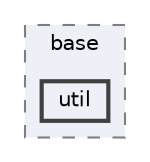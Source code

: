 digraph "repository/core/src/main/java/com/sterlite/cal/core/base/util"
{
 // LATEX_PDF_SIZE
  bgcolor="transparent";
  edge [fontname=Helvetica,fontsize=10,labelfontname=Helvetica,labelfontsize=10];
  node [fontname=Helvetica,fontsize=10,shape=box,height=0.2,width=0.4];
  compound=true
  subgraph clusterdir_902db5f67e26a8d89efa7910f6fb79ba {
    graph [ bgcolor="#edf0f7", pencolor="grey50", label="base", fontname=Helvetica,fontsize=10 style="filled,dashed", URL="dir_902db5f67e26a8d89efa7910f6fb79ba.html",tooltip=""]
  dir_31be8501293718131fd5346e19d358d1 [label="util", fillcolor="#edf0f7", color="grey25", style="filled,bold", URL="dir_31be8501293718131fd5346e19d358d1.html",tooltip=""];
  }
}
